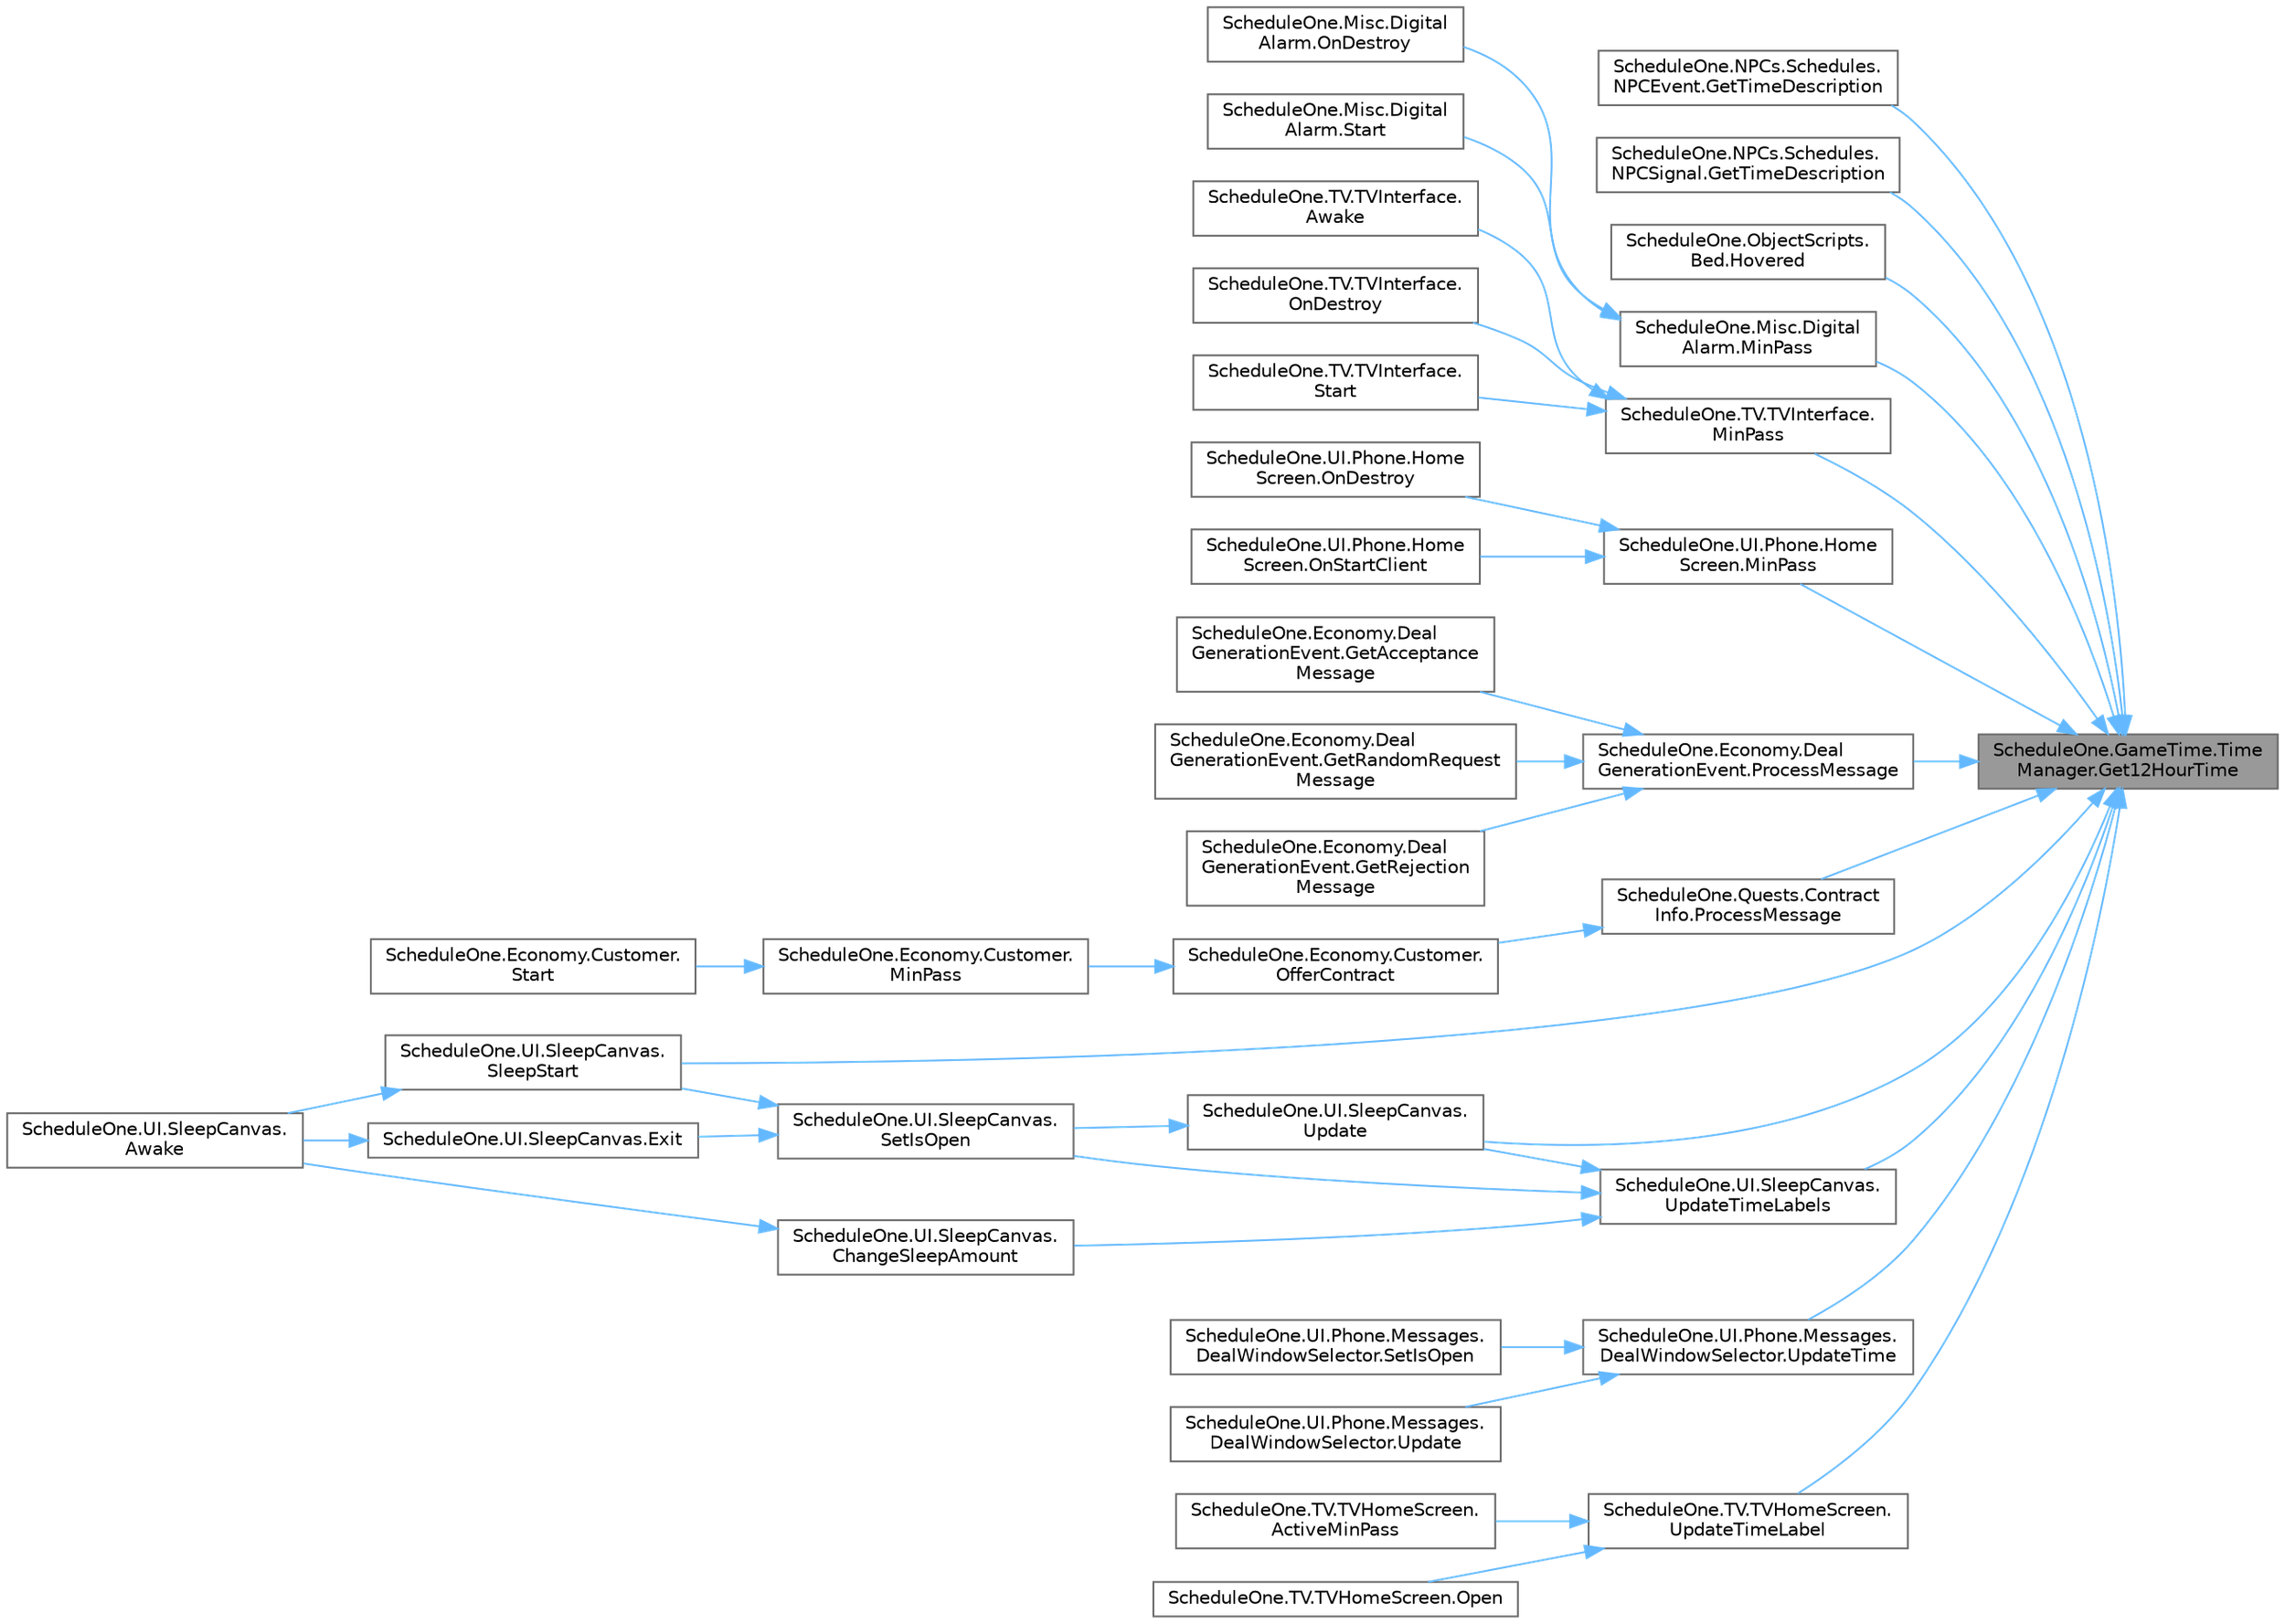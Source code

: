 digraph "ScheduleOne.GameTime.TimeManager.Get12HourTime"
{
 // LATEX_PDF_SIZE
  bgcolor="transparent";
  edge [fontname=Helvetica,fontsize=10,labelfontname=Helvetica,labelfontsize=10];
  node [fontname=Helvetica,fontsize=10,shape=box,height=0.2,width=0.4];
  rankdir="RL";
  Node1 [id="Node000001",label="ScheduleOne.GameTime.Time\lManager.Get12HourTime",height=0.2,width=0.4,color="gray40", fillcolor="grey60", style="filled", fontcolor="black",tooltip=" "];
  Node1 -> Node2 [id="edge1_Node000001_Node000002",dir="back",color="steelblue1",style="solid",tooltip=" "];
  Node2 [id="Node000002",label="ScheduleOne.NPCs.Schedules.\lNPCEvent.GetTimeDescription",height=0.2,width=0.4,color="grey40", fillcolor="white", style="filled",URL="$class_schedule_one_1_1_n_p_cs_1_1_schedules_1_1_n_p_c_event.html#a23234dcabdf1f58eab95a0d9aad42496",tooltip=" "];
  Node1 -> Node3 [id="edge2_Node000001_Node000003",dir="back",color="steelblue1",style="solid",tooltip=" "];
  Node3 [id="Node000003",label="ScheduleOne.NPCs.Schedules.\lNPCSignal.GetTimeDescription",height=0.2,width=0.4,color="grey40", fillcolor="white", style="filled",URL="$class_schedule_one_1_1_n_p_cs_1_1_schedules_1_1_n_p_c_signal.html#a0ffcb813dec5fe5d9f471e946a55f598",tooltip=" "];
  Node1 -> Node4 [id="edge3_Node000001_Node000004",dir="back",color="steelblue1",style="solid",tooltip=" "];
  Node4 [id="Node000004",label="ScheduleOne.ObjectScripts.\lBed.Hovered",height=0.2,width=0.4,color="grey40", fillcolor="white", style="filled",URL="$class_schedule_one_1_1_object_scripts_1_1_bed.html#a3ee576064937c11abe0ebf09436c0297",tooltip=" "];
  Node1 -> Node5 [id="edge4_Node000001_Node000005",dir="back",color="steelblue1",style="solid",tooltip=" "];
  Node5 [id="Node000005",label="ScheduleOne.Misc.Digital\lAlarm.MinPass",height=0.2,width=0.4,color="grey40", fillcolor="white", style="filled",URL="$class_schedule_one_1_1_misc_1_1_digital_alarm.html#adf4ec33d148c26e55b6532a0c7ed7610",tooltip=" "];
  Node5 -> Node6 [id="edge5_Node000005_Node000006",dir="back",color="steelblue1",style="solid",tooltip=" "];
  Node6 [id="Node000006",label="ScheduleOne.Misc.Digital\lAlarm.OnDestroy",height=0.2,width=0.4,color="grey40", fillcolor="white", style="filled",URL="$class_schedule_one_1_1_misc_1_1_digital_alarm.html#a2bb743cb42d3dc685174cc689a88461d",tooltip=" "];
  Node5 -> Node7 [id="edge6_Node000005_Node000007",dir="back",color="steelblue1",style="solid",tooltip=" "];
  Node7 [id="Node000007",label="ScheduleOne.Misc.Digital\lAlarm.Start",height=0.2,width=0.4,color="grey40", fillcolor="white", style="filled",URL="$class_schedule_one_1_1_misc_1_1_digital_alarm.html#a219de625ef45a9b582eb700622ebf42a",tooltip=" "];
  Node1 -> Node8 [id="edge7_Node000001_Node000008",dir="back",color="steelblue1",style="solid",tooltip=" "];
  Node8 [id="Node000008",label="ScheduleOne.TV.TVInterface.\lMinPass",height=0.2,width=0.4,color="grey40", fillcolor="white", style="filled",URL="$class_schedule_one_1_1_t_v_1_1_t_v_interface.html#a8836cbc3c73d5efcd1a7cd2309125c4a",tooltip=" "];
  Node8 -> Node9 [id="edge8_Node000008_Node000009",dir="back",color="steelblue1",style="solid",tooltip=" "];
  Node9 [id="Node000009",label="ScheduleOne.TV.TVInterface.\lAwake",height=0.2,width=0.4,color="grey40", fillcolor="white", style="filled",URL="$class_schedule_one_1_1_t_v_1_1_t_v_interface.html#ab43e45e56f48acecba9dc9551094b901",tooltip=" "];
  Node8 -> Node10 [id="edge9_Node000008_Node000010",dir="back",color="steelblue1",style="solid",tooltip=" "];
  Node10 [id="Node000010",label="ScheduleOne.TV.TVInterface.\lOnDestroy",height=0.2,width=0.4,color="grey40", fillcolor="white", style="filled",URL="$class_schedule_one_1_1_t_v_1_1_t_v_interface.html#a4c94bb910bbef1b06c56d459ba6afb36",tooltip=" "];
  Node8 -> Node11 [id="edge10_Node000008_Node000011",dir="back",color="steelblue1",style="solid",tooltip=" "];
  Node11 [id="Node000011",label="ScheduleOne.TV.TVInterface.\lStart",height=0.2,width=0.4,color="grey40", fillcolor="white", style="filled",URL="$class_schedule_one_1_1_t_v_1_1_t_v_interface.html#abb49d12afa6754733682f98ecc923b4b",tooltip=" "];
  Node1 -> Node12 [id="edge11_Node000001_Node000012",dir="back",color="steelblue1",style="solid",tooltip=" "];
  Node12 [id="Node000012",label="ScheduleOne.UI.Phone.Home\lScreen.MinPass",height=0.2,width=0.4,color="grey40", fillcolor="white", style="filled",URL="$class_schedule_one_1_1_u_i_1_1_phone_1_1_home_screen.html#a586879a8f28e967dcd2cd3f5c8001865",tooltip=" "];
  Node12 -> Node13 [id="edge12_Node000012_Node000013",dir="back",color="steelblue1",style="solid",tooltip=" "];
  Node13 [id="Node000013",label="ScheduleOne.UI.Phone.Home\lScreen.OnDestroy",height=0.2,width=0.4,color="grey40", fillcolor="white", style="filled",URL="$class_schedule_one_1_1_u_i_1_1_phone_1_1_home_screen.html#a9fda2ac97ef627b355b1b291b5fa131a",tooltip=" "];
  Node12 -> Node14 [id="edge13_Node000012_Node000014",dir="back",color="steelblue1",style="solid",tooltip=" "];
  Node14 [id="Node000014",label="ScheduleOne.UI.Phone.Home\lScreen.OnStartClient",height=0.2,width=0.4,color="grey40", fillcolor="white", style="filled",URL="$class_schedule_one_1_1_u_i_1_1_phone_1_1_home_screen.html#ab41d8f5622a044ad1cab96c797ab22ae",tooltip=" "];
  Node1 -> Node15 [id="edge14_Node000001_Node000015",dir="back",color="steelblue1",style="solid",tooltip=" "];
  Node15 [id="Node000015",label="ScheduleOne.Economy.Deal\lGenerationEvent.ProcessMessage",height=0.2,width=0.4,color="grey40", fillcolor="white", style="filled",URL="$class_schedule_one_1_1_economy_1_1_deal_generation_event.html#a447354b91aeb96d058159619cd892675",tooltip=" "];
  Node15 -> Node16 [id="edge15_Node000015_Node000016",dir="back",color="steelblue1",style="solid",tooltip=" "];
  Node16 [id="Node000016",label="ScheduleOne.Economy.Deal\lGenerationEvent.GetAcceptance\lMessage",height=0.2,width=0.4,color="grey40", fillcolor="white", style="filled",URL="$class_schedule_one_1_1_economy_1_1_deal_generation_event.html#a2d698747aa7a4bd9298e265ae5b4a5e5",tooltip=" "];
  Node15 -> Node17 [id="edge16_Node000015_Node000017",dir="back",color="steelblue1",style="solid",tooltip=" "];
  Node17 [id="Node000017",label="ScheduleOne.Economy.Deal\lGenerationEvent.GetRandomRequest\lMessage",height=0.2,width=0.4,color="grey40", fillcolor="white", style="filled",URL="$class_schedule_one_1_1_economy_1_1_deal_generation_event.html#a03408da909635e9ff91f2b1ecfed9d06",tooltip=" "];
  Node15 -> Node18 [id="edge17_Node000015_Node000018",dir="back",color="steelblue1",style="solid",tooltip=" "];
  Node18 [id="Node000018",label="ScheduleOne.Economy.Deal\lGenerationEvent.GetRejection\lMessage",height=0.2,width=0.4,color="grey40", fillcolor="white", style="filled",URL="$class_schedule_one_1_1_economy_1_1_deal_generation_event.html#aabdccf0bdc1a79756968013fff7eacc5",tooltip=" "];
  Node1 -> Node19 [id="edge18_Node000001_Node000019",dir="back",color="steelblue1",style="solid",tooltip=" "];
  Node19 [id="Node000019",label="ScheduleOne.Quests.Contract\lInfo.ProcessMessage",height=0.2,width=0.4,color="grey40", fillcolor="white", style="filled",URL="$class_schedule_one_1_1_quests_1_1_contract_info.html#ac868601d61456b8a21ce71f8943195b8",tooltip=" "];
  Node19 -> Node20 [id="edge19_Node000019_Node000020",dir="back",color="steelblue1",style="solid",tooltip=" "];
  Node20 [id="Node000020",label="ScheduleOne.Economy.Customer.\lOfferContract",height=0.2,width=0.4,color="grey40", fillcolor="white", style="filled",URL="$class_schedule_one_1_1_economy_1_1_customer.html#aa246ccd0bb3d3dc4c82a415391ed28a0",tooltip=" "];
  Node20 -> Node21 [id="edge20_Node000020_Node000021",dir="back",color="steelblue1",style="solid",tooltip=" "];
  Node21 [id="Node000021",label="ScheduleOne.Economy.Customer.\lMinPass",height=0.2,width=0.4,color="grey40", fillcolor="white", style="filled",URL="$class_schedule_one_1_1_economy_1_1_customer.html#ae5517957704ba518fb11cbb3319b3742",tooltip=" "];
  Node21 -> Node22 [id="edge21_Node000021_Node000022",dir="back",color="steelblue1",style="solid",tooltip=" "];
  Node22 [id="Node000022",label="ScheduleOne.Economy.Customer.\lStart",height=0.2,width=0.4,color="grey40", fillcolor="white", style="filled",URL="$class_schedule_one_1_1_economy_1_1_customer.html#a8440e7ec8d37dd4e5bf1e45710d70f95",tooltip=" "];
  Node1 -> Node23 [id="edge22_Node000001_Node000023",dir="back",color="steelblue1",style="solid",tooltip=" "];
  Node23 [id="Node000023",label="ScheduleOne.UI.SleepCanvas.\lSleepStart",height=0.2,width=0.4,color="grey40", fillcolor="white", style="filled",URL="$class_schedule_one_1_1_u_i_1_1_sleep_canvas.html#ad35d0ec7b2cae926c5144b612a63ddc8",tooltip=" "];
  Node23 -> Node24 [id="edge23_Node000023_Node000024",dir="back",color="steelblue1",style="solid",tooltip=" "];
  Node24 [id="Node000024",label="ScheduleOne.UI.SleepCanvas.\lAwake",height=0.2,width=0.4,color="grey40", fillcolor="white", style="filled",URL="$class_schedule_one_1_1_u_i_1_1_sleep_canvas.html#ad9307aac64f722e3da32afb88c7ce75f",tooltip=" "];
  Node1 -> Node25 [id="edge24_Node000001_Node000025",dir="back",color="steelblue1",style="solid",tooltip=" "];
  Node25 [id="Node000025",label="ScheduleOne.UI.SleepCanvas.\lUpdate",height=0.2,width=0.4,color="grey40", fillcolor="white", style="filled",URL="$class_schedule_one_1_1_u_i_1_1_sleep_canvas.html#a988e73986573dd386147306111b91a3c",tooltip=" "];
  Node25 -> Node26 [id="edge25_Node000025_Node000026",dir="back",color="steelblue1",style="solid",tooltip=" "];
  Node26 [id="Node000026",label="ScheduleOne.UI.SleepCanvas.\lSetIsOpen",height=0.2,width=0.4,color="grey40", fillcolor="white", style="filled",URL="$class_schedule_one_1_1_u_i_1_1_sleep_canvas.html#a33540f8a25793787631b85cde130a70b",tooltip=" "];
  Node26 -> Node27 [id="edge26_Node000026_Node000027",dir="back",color="steelblue1",style="solid",tooltip=" "];
  Node27 [id="Node000027",label="ScheduleOne.UI.SleepCanvas.Exit",height=0.2,width=0.4,color="grey40", fillcolor="white", style="filled",URL="$class_schedule_one_1_1_u_i_1_1_sleep_canvas.html#aebec34619cf12954963f4b6798a3b0bb",tooltip=" "];
  Node27 -> Node24 [id="edge27_Node000027_Node000024",dir="back",color="steelblue1",style="solid",tooltip=" "];
  Node26 -> Node23 [id="edge28_Node000026_Node000023",dir="back",color="steelblue1",style="solid",tooltip=" "];
  Node1 -> Node28 [id="edge29_Node000001_Node000028",dir="back",color="steelblue1",style="solid",tooltip=" "];
  Node28 [id="Node000028",label="ScheduleOne.UI.Phone.Messages.\lDealWindowSelector.UpdateTime",height=0.2,width=0.4,color="grey40", fillcolor="white", style="filled",URL="$class_schedule_one_1_1_u_i_1_1_phone_1_1_messages_1_1_deal_window_selector.html#ad3cd242e8da815224206685d8dfbce80",tooltip=" "];
  Node28 -> Node29 [id="edge30_Node000028_Node000029",dir="back",color="steelblue1",style="solid",tooltip=" "];
  Node29 [id="Node000029",label="ScheduleOne.UI.Phone.Messages.\lDealWindowSelector.SetIsOpen",height=0.2,width=0.4,color="grey40", fillcolor="white", style="filled",URL="$class_schedule_one_1_1_u_i_1_1_phone_1_1_messages_1_1_deal_window_selector.html#a5adb5ba39e808c12fffa9ca31affa0b6",tooltip=" "];
  Node28 -> Node30 [id="edge31_Node000028_Node000030",dir="back",color="steelblue1",style="solid",tooltip=" "];
  Node30 [id="Node000030",label="ScheduleOne.UI.Phone.Messages.\lDealWindowSelector.Update",height=0.2,width=0.4,color="grey40", fillcolor="white", style="filled",URL="$class_schedule_one_1_1_u_i_1_1_phone_1_1_messages_1_1_deal_window_selector.html#ae88be0fc55cde5207bc0eb360537f0d7",tooltip=" "];
  Node1 -> Node31 [id="edge32_Node000001_Node000031",dir="back",color="steelblue1",style="solid",tooltip=" "];
  Node31 [id="Node000031",label="ScheduleOne.TV.TVHomeScreen.\lUpdateTimeLabel",height=0.2,width=0.4,color="grey40", fillcolor="white", style="filled",URL="$class_schedule_one_1_1_t_v_1_1_t_v_home_screen.html#ad89b1cf81d42d04997a26f17bce28c78",tooltip=" "];
  Node31 -> Node32 [id="edge33_Node000031_Node000032",dir="back",color="steelblue1",style="solid",tooltip=" "];
  Node32 [id="Node000032",label="ScheduleOne.TV.TVHomeScreen.\lActiveMinPass",height=0.2,width=0.4,color="grey40", fillcolor="white", style="filled",URL="$class_schedule_one_1_1_t_v_1_1_t_v_home_screen.html#a949c670325a9335e9bcd9d2751385504",tooltip=" "];
  Node31 -> Node33 [id="edge34_Node000031_Node000033",dir="back",color="steelblue1",style="solid",tooltip=" "];
  Node33 [id="Node000033",label="ScheduleOne.TV.TVHomeScreen.Open",height=0.2,width=0.4,color="grey40", fillcolor="white", style="filled",URL="$class_schedule_one_1_1_t_v_1_1_t_v_home_screen.html#a1cc540c20f125d55f57fd09dd856ab29",tooltip=" "];
  Node1 -> Node34 [id="edge35_Node000001_Node000034",dir="back",color="steelblue1",style="solid",tooltip=" "];
  Node34 [id="Node000034",label="ScheduleOne.UI.SleepCanvas.\lUpdateTimeLabels",height=0.2,width=0.4,color="grey40", fillcolor="white", style="filled",URL="$class_schedule_one_1_1_u_i_1_1_sleep_canvas.html#a19a714ec123eefd7f69b36f2600a72a9",tooltip=" "];
  Node34 -> Node35 [id="edge36_Node000034_Node000035",dir="back",color="steelblue1",style="solid",tooltip=" "];
  Node35 [id="Node000035",label="ScheduleOne.UI.SleepCanvas.\lChangeSleepAmount",height=0.2,width=0.4,color="grey40", fillcolor="white", style="filled",URL="$class_schedule_one_1_1_u_i_1_1_sleep_canvas.html#ae0c99210762b8ba34db15bd26afdd3ec",tooltip=" "];
  Node35 -> Node24 [id="edge37_Node000035_Node000024",dir="back",color="steelblue1",style="solid",tooltip=" "];
  Node34 -> Node26 [id="edge38_Node000034_Node000026",dir="back",color="steelblue1",style="solid",tooltip=" "];
  Node34 -> Node25 [id="edge39_Node000034_Node000025",dir="back",color="steelblue1",style="solid",tooltip=" "];
}
